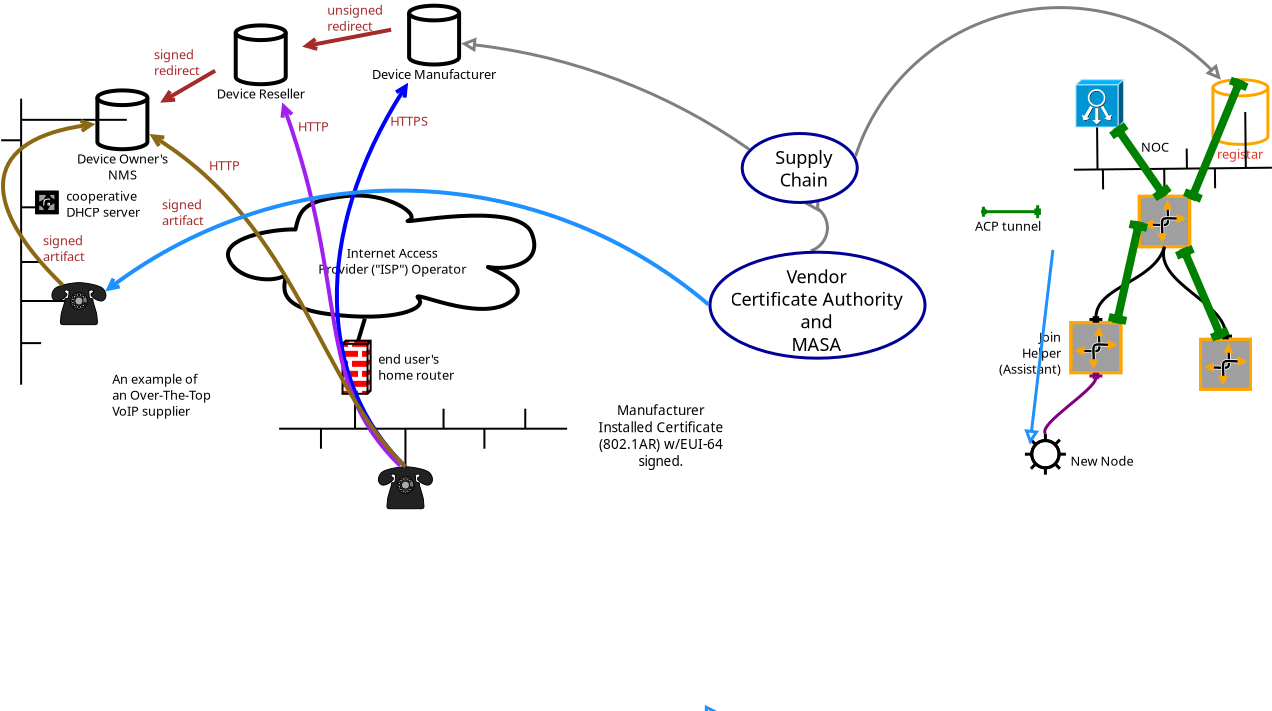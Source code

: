 <?xml version="1.0" encoding="UTF-8"?>
<dia:diagram xmlns:dia="http://www.lysator.liu.se/~alla/dia/">
  <dia:layer name="Background" visible="true" active="true">
    <dia:group>
      <dia:object type="Network - Router Symbol" version="1" id="O0">
        <dia:attribute name="obj_pos">
          <dia:point val="43.8,18.8"/>
        </dia:attribute>
        <dia:attribute name="obj_bb">
          <dia:rectangle val="43.725,18.725;46.375,21.375"/>
        </dia:attribute>
        <dia:attribute name="meta">
          <dia:composite type="dict"/>
        </dia:attribute>
        <dia:attribute name="elem_corner">
          <dia:point val="43.8,18.8"/>
        </dia:attribute>
        <dia:attribute name="elem_width">
          <dia:real val="2.5"/>
        </dia:attribute>
        <dia:attribute name="elem_height">
          <dia:real val="2.5"/>
        </dia:attribute>
        <dia:attribute name="line_width">
          <dia:real val="0.15"/>
        </dia:attribute>
        <dia:attribute name="line_colour">
          <dia:color val="#ffa500"/>
        </dia:attribute>
        <dia:attribute name="fill_colour">
          <dia:color val="#ffffff"/>
        </dia:attribute>
        <dia:attribute name="show_background">
          <dia:boolean val="true"/>
        </dia:attribute>
        <dia:attribute name="line_style">
          <dia:enum val="0"/>
          <dia:real val="1"/>
        </dia:attribute>
        <dia:attribute name="flip_horizontal">
          <dia:boolean val="false"/>
        </dia:attribute>
        <dia:attribute name="flip_vertical">
          <dia:boolean val="false"/>
        </dia:attribute>
        <dia:attribute name="subscale">
          <dia:real val="1"/>
        </dia:attribute>
      </dia:object>
      <dia:object type="Network - Router Symbol" version="1" id="O1">
        <dia:attribute name="obj_pos">
          <dia:point val="50.28,19.63"/>
        </dia:attribute>
        <dia:attribute name="obj_bb">
          <dia:rectangle val="50.205,19.555;52.855,22.205"/>
        </dia:attribute>
        <dia:attribute name="meta">
          <dia:composite type="dict"/>
        </dia:attribute>
        <dia:attribute name="elem_corner">
          <dia:point val="50.28,19.63"/>
        </dia:attribute>
        <dia:attribute name="elem_width">
          <dia:real val="2.5"/>
        </dia:attribute>
        <dia:attribute name="elem_height">
          <dia:real val="2.5"/>
        </dia:attribute>
        <dia:attribute name="line_width">
          <dia:real val="0.15"/>
        </dia:attribute>
        <dia:attribute name="line_colour">
          <dia:color val="#ffa500"/>
        </dia:attribute>
        <dia:attribute name="fill_colour">
          <dia:color val="#ffffff"/>
        </dia:attribute>
        <dia:attribute name="show_background">
          <dia:boolean val="true"/>
        </dia:attribute>
        <dia:attribute name="line_style">
          <dia:enum val="0"/>
          <dia:real val="1"/>
        </dia:attribute>
        <dia:attribute name="flip_horizontal">
          <dia:boolean val="false"/>
        </dia:attribute>
        <dia:attribute name="flip_vertical">
          <dia:boolean val="false"/>
        </dia:attribute>
        <dia:attribute name="subscale">
          <dia:real val="1"/>
        </dia:attribute>
      </dia:object>
      <dia:object type="Network - Router Symbol" version="1" id="O2">
        <dia:attribute name="obj_pos">
          <dia:point val="47.22,12.48"/>
        </dia:attribute>
        <dia:attribute name="obj_bb">
          <dia:rectangle val="47.145,12.405;49.815,15.075"/>
        </dia:attribute>
        <dia:attribute name="meta">
          <dia:composite type="dict"/>
        </dia:attribute>
        <dia:attribute name="elem_corner">
          <dia:point val="47.22,12.48"/>
        </dia:attribute>
        <dia:attribute name="elem_width">
          <dia:real val="2.52"/>
        </dia:attribute>
        <dia:attribute name="elem_height">
          <dia:real val="2.52"/>
        </dia:attribute>
        <dia:attribute name="line_width">
          <dia:real val="0.15"/>
        </dia:attribute>
        <dia:attribute name="line_colour">
          <dia:color val="#ffa500"/>
        </dia:attribute>
        <dia:attribute name="fill_colour">
          <dia:color val="#ffffff"/>
        </dia:attribute>
        <dia:attribute name="show_background">
          <dia:boolean val="true"/>
        </dia:attribute>
        <dia:attribute name="line_style">
          <dia:enum val="0"/>
          <dia:real val="1"/>
        </dia:attribute>
        <dia:attribute name="flip_horizontal">
          <dia:boolean val="false"/>
        </dia:attribute>
        <dia:attribute name="flip_vertical">
          <dia:boolean val="false"/>
        </dia:attribute>
        <dia:attribute name="subscale">
          <dia:real val="1"/>
        </dia:attribute>
      </dia:object>
      <dia:object type="Network - Storage" version="1" id="O3">
        <dia:attribute name="obj_pos">
          <dia:point val="50.9,6.65"/>
        </dia:attribute>
        <dia:attribute name="obj_bb">
          <dia:rectangle val="50.688,6.575;53.86,10.987"/>
        </dia:attribute>
        <dia:attribute name="meta">
          <dia:composite type="dict"/>
        </dia:attribute>
        <dia:attribute name="elem_corner">
          <dia:point val="50.9,6.65"/>
        </dia:attribute>
        <dia:attribute name="elem_width">
          <dia:real val="2.749"/>
        </dia:attribute>
        <dia:attribute name="elem_height">
          <dia:real val="3.234"/>
        </dia:attribute>
        <dia:attribute name="line_width">
          <dia:real val="0.15"/>
        </dia:attribute>
        <dia:attribute name="line_colour">
          <dia:color val="#ffa500"/>
        </dia:attribute>
        <dia:attribute name="fill_colour">
          <dia:color val="#ffffff"/>
        </dia:attribute>
        <dia:attribute name="show_background">
          <dia:boolean val="true"/>
        </dia:attribute>
        <dia:attribute name="line_style">
          <dia:enum val="0"/>
          <dia:real val="1"/>
        </dia:attribute>
        <dia:attribute name="padding">
          <dia:real val="0.354"/>
        </dia:attribute>
        <dia:attribute name="text">
          <dia:composite type="text">
            <dia:attribute name="string">
              <dia:string>#registar#</dia:string>
            </dia:attribute>
            <dia:attribute name="font">
              <dia:font family="sans" style="0" name="Helvetica"/>
            </dia:attribute>
            <dia:attribute name="height">
              <dia:real val="0.8"/>
            </dia:attribute>
            <dia:attribute name="pos">
              <dia:point val="52.274,10.484"/>
            </dia:attribute>
            <dia:attribute name="color">
              <dia:color val="#e12f21"/>
            </dia:attribute>
            <dia:attribute name="alignment">
              <dia:enum val="1"/>
            </dia:attribute>
          </dia:composite>
        </dia:attribute>
        <dia:attribute name="flip_horizontal">
          <dia:boolean val="false"/>
        </dia:attribute>
        <dia:attribute name="flip_vertical">
          <dia:boolean val="false"/>
        </dia:attribute>
        <dia:attribute name="subscale">
          <dia:real val="1"/>
        </dia:attribute>
      </dia:object>
      <dia:object type="Standard - Text" version="1" id="O4">
        <dia:attribute name="obj_pos">
          <dia:point val="52.65,10.7"/>
        </dia:attribute>
        <dia:attribute name="obj_bb">
          <dia:rectangle val="52.65,10.105;52.65,10.85"/>
        </dia:attribute>
        <dia:attribute name="text">
          <dia:composite type="text">
            <dia:attribute name="string">
              <dia:string>##</dia:string>
            </dia:attribute>
            <dia:attribute name="font">
              <dia:font family="sans" style="0" name="Helvetica"/>
            </dia:attribute>
            <dia:attribute name="height">
              <dia:real val="0.8"/>
            </dia:attribute>
            <dia:attribute name="pos">
              <dia:point val="52.65,10.7"/>
            </dia:attribute>
            <dia:attribute name="color">
              <dia:color val="#000000"/>
            </dia:attribute>
            <dia:attribute name="alignment">
              <dia:enum val="1"/>
            </dia:attribute>
          </dia:composite>
        </dia:attribute>
        <dia:attribute name="valign">
          <dia:enum val="3"/>
        </dia:attribute>
      </dia:object>
      <dia:object type="Standard - BezierLine" version="0" id="O5">
        <dia:attribute name="obj_pos">
          <dia:point val="48.48,15"/>
        </dia:attribute>
        <dia:attribute name="obj_bb">
          <dia:rectangle val="44.338,14.907;48.573,18.895"/>
        </dia:attribute>
        <dia:attribute name="bez_points">
          <dia:point val="48.48,15"/>
          <dia:point val="47.95,16.8"/>
          <dia:point val="45.05,16.95"/>
          <dia:point val="45.05,18.8"/>
        </dia:attribute>
        <dia:attribute name="corner_types">
          <dia:enum val="0"/>
          <dia:enum val="0"/>
        </dia:attribute>
        <dia:attribute name="line_width">
          <dia:real val="0.15"/>
        </dia:attribute>
        <dia:attribute name="end_arrow">
          <dia:enum val="16"/>
        </dia:attribute>
        <dia:attribute name="end_arrow_length">
          <dia:real val="0.5"/>
        </dia:attribute>
        <dia:attribute name="end_arrow_width">
          <dia:real val="0.5"/>
        </dia:attribute>
        <dia:connections>
          <dia:connection handle="0" to="O2" connection="2"/>
          <dia:connection handle="3" to="O0" connection="1"/>
        </dia:connections>
      </dia:object>
      <dia:object type="Standard - BezierLine" version="0" id="O6">
        <dia:attribute name="obj_pos">
          <dia:point val="48.48,15"/>
        </dia:attribute>
        <dia:attribute name="obj_bb">
          <dia:rectangle val="48.352,14.907;52.117,19.725"/>
        </dia:attribute>
        <dia:attribute name="bez_points">
          <dia:point val="48.48,15"/>
          <dia:point val="47.95,16.8"/>
          <dia:point val="51.53,17.78"/>
          <dia:point val="51.53,19.63"/>
        </dia:attribute>
        <dia:attribute name="corner_types">
          <dia:enum val="0"/>
          <dia:enum val="0"/>
        </dia:attribute>
        <dia:attribute name="line_width">
          <dia:real val="0.15"/>
        </dia:attribute>
        <dia:attribute name="end_arrow">
          <dia:enum val="16"/>
        </dia:attribute>
        <dia:attribute name="end_arrow_length">
          <dia:real val="0.5"/>
        </dia:attribute>
        <dia:attribute name="end_arrow_width">
          <dia:real val="0.5"/>
        </dia:attribute>
        <dia:connections>
          <dia:connection handle="0" to="O2" connection="2"/>
          <dia:connection handle="3" to="O1" connection="1"/>
        </dia:connections>
      </dia:object>
      <dia:object type="Network - Bus" version="0" id="O7">
        <dia:attribute name="obj_pos">
          <dia:point val="44,11.15"/>
        </dia:attribute>
        <dia:attribute name="obj_bb">
          <dia:rectangle val="43.95,8.267;53.85,12.48"/>
        </dia:attribute>
        <dia:attribute name="conn_endpoints">
          <dia:point val="44,11.15"/>
          <dia:point val="53.8,11.05"/>
        </dia:attribute>
        <dia:attribute name="line_color">
          <dia:color val="#000000"/>
        </dia:attribute>
        <dia:attribute name="bus_handles">
          <dia:point val="45.41,12.136"/>
          <dia:point val="45.108,9.015"/>
          <dia:point val="48.48,12.48"/>
          <dia:point val="49.59,10.093"/>
          <dia:point val="51.01,12.079"/>
          <dia:point val="52.517,8.267"/>
        </dia:attribute>
        <dia:connections>
          <dia:connection handle="3" to="O10" connection="5"/>
          <dia:connection handle="4" to="O2" connection="1"/>
          <dia:connection handle="7" to="O3" connection="2"/>
        </dia:connections>
      </dia:object>
      <dia:object type="Civil - Rotor" version="1" id="O8">
        <dia:attribute name="obj_pos">
          <dia:point val="41.5,24.35"/>
        </dia:attribute>
        <dia:attribute name="obj_bb">
          <dia:rectangle val="41.5,24.35;43.55,26.4"/>
        </dia:attribute>
        <dia:attribute name="meta">
          <dia:composite type="dict"/>
        </dia:attribute>
        <dia:attribute name="elem_corner">
          <dia:point val="41.5,24.35"/>
        </dia:attribute>
        <dia:attribute name="elem_width">
          <dia:real val="2.05"/>
        </dia:attribute>
        <dia:attribute name="elem_height">
          <dia:real val="2.05"/>
        </dia:attribute>
        <dia:attribute name="line_width">
          <dia:real val="0.15"/>
        </dia:attribute>
        <dia:attribute name="line_colour">
          <dia:color val="#000000"/>
        </dia:attribute>
        <dia:attribute name="fill_colour">
          <dia:color val="#ffffff"/>
        </dia:attribute>
        <dia:attribute name="show_background">
          <dia:boolean val="true"/>
        </dia:attribute>
        <dia:attribute name="line_style">
          <dia:enum val="0"/>
          <dia:real val="1"/>
        </dia:attribute>
        <dia:attribute name="flip_horizontal">
          <dia:boolean val="false"/>
        </dia:attribute>
        <dia:attribute name="flip_vertical">
          <dia:boolean val="false"/>
        </dia:attribute>
        <dia:attribute name="subscale">
          <dia:real val="1"/>
        </dia:attribute>
      </dia:object>
      <dia:object type="Standard - BezierLine" version="0" id="O9">
        <dia:attribute name="obj_pos">
          <dia:point val="42.525,24.35"/>
        </dia:attribute>
        <dia:attribute name="obj_bb">
          <dia:rectangle val="42.416,21.205;45.762,24.455"/>
        </dia:attribute>
        <dia:attribute name="bez_points">
          <dia:point val="42.525,24.35"/>
          <dia:point val="42.15,23.85"/>
          <dia:point val="45.05,22.15"/>
          <dia:point val="45.05,21.3"/>
        </dia:attribute>
        <dia:attribute name="corner_types">
          <dia:enum val="0"/>
          <dia:enum val="0"/>
        </dia:attribute>
        <dia:attribute name="line_color">
          <dia:color val="#800080"/>
        </dia:attribute>
        <dia:attribute name="line_width">
          <dia:real val="0.15"/>
        </dia:attribute>
        <dia:attribute name="end_arrow">
          <dia:enum val="16"/>
        </dia:attribute>
        <dia:attribute name="end_arrow_length">
          <dia:real val="0.5"/>
        </dia:attribute>
        <dia:attribute name="end_arrow_width">
          <dia:real val="0.5"/>
        </dia:attribute>
        <dia:connections>
          <dia:connection handle="0" to="O8" connection="9"/>
          <dia:connection handle="3" to="O0" connection="2"/>
        </dia:connections>
      </dia:object>
      <dia:object type="Cisco - System controller" version="1" id="O10">
        <dia:attribute name="obj_pos">
          <dia:point val="44.05,6.65"/>
        </dia:attribute>
        <dia:attribute name="obj_bb">
          <dia:rectangle val="43.958,6.648;46.437,9.244"/>
        </dia:attribute>
        <dia:attribute name="meta">
          <dia:composite type="dict"/>
        </dia:attribute>
        <dia:attribute name="elem_corner">
          <dia:point val="44.05,6.65"/>
        </dia:attribute>
        <dia:attribute name="elem_width">
          <dia:real val="2.385"/>
        </dia:attribute>
        <dia:attribute name="elem_height">
          <dia:real val="2.365"/>
        </dia:attribute>
        <dia:attribute name="line_width">
          <dia:real val="0.15"/>
        </dia:attribute>
        <dia:attribute name="line_colour">
          <dia:color val="#800080"/>
        </dia:attribute>
        <dia:attribute name="fill_colour">
          <dia:color val="#ffffff"/>
        </dia:attribute>
        <dia:attribute name="show_background">
          <dia:boolean val="true"/>
        </dia:attribute>
        <dia:attribute name="line_style">
          <dia:enum val="0"/>
          <dia:real val="1"/>
        </dia:attribute>
        <dia:attribute name="flip_horizontal">
          <dia:boolean val="false"/>
        </dia:attribute>
        <dia:attribute name="flip_vertical">
          <dia:boolean val="false"/>
        </dia:attribute>
        <dia:attribute name="subscale">
          <dia:real val="1"/>
        </dia:attribute>
      </dia:object>
      <dia:object type="Standard - Text" version="1" id="O11">
        <dia:attribute name="obj_pos">
          <dia:point val="48,10.25"/>
        </dia:attribute>
        <dia:attribute name="obj_bb">
          <dia:rectangle val="47.284,9.655;48.716,10.4"/>
        </dia:attribute>
        <dia:attribute name="text">
          <dia:composite type="text">
            <dia:attribute name="string">
              <dia:string>#NOC#</dia:string>
            </dia:attribute>
            <dia:attribute name="font">
              <dia:font family="sans" style="0" name="Helvetica"/>
            </dia:attribute>
            <dia:attribute name="height">
              <dia:real val="0.8"/>
            </dia:attribute>
            <dia:attribute name="pos">
              <dia:point val="48,10.25"/>
            </dia:attribute>
            <dia:attribute name="color">
              <dia:color val="#000000"/>
            </dia:attribute>
            <dia:attribute name="alignment">
              <dia:enum val="1"/>
            </dia:attribute>
          </dia:composite>
        </dia:attribute>
        <dia:attribute name="valign">
          <dia:enum val="3"/>
        </dia:attribute>
      </dia:object>
      <dia:object type="Standard - Line" version="0" id="O12">
        <dia:attribute name="obj_pos">
          <dia:point val="46.085,18.833"/>
        </dia:attribute>
        <dia:attribute name="obj_bb">
          <dia:rectangle val="44.709,13.25;48.596,19.323"/>
        </dia:attribute>
        <dia:attribute name="conn_endpoints">
          <dia:point val="46.085,18.833"/>
          <dia:point val="47.22,13.74"/>
        </dia:attribute>
        <dia:attribute name="numcp">
          <dia:int val="1"/>
        </dia:attribute>
        <dia:attribute name="line_color">
          <dia:color val="#008000"/>
        </dia:attribute>
        <dia:attribute name="line_width">
          <dia:real val="0.4"/>
        </dia:attribute>
        <dia:attribute name="start_arrow">
          <dia:enum val="16"/>
        </dia:attribute>
        <dia:attribute name="start_arrow_length">
          <dia:real val="0.5"/>
        </dia:attribute>
        <dia:attribute name="start_arrow_width">
          <dia:real val="0.5"/>
        </dia:attribute>
        <dia:attribute name="end_arrow">
          <dia:enum val="16"/>
        </dia:attribute>
        <dia:attribute name="end_arrow_length">
          <dia:real val="0.5"/>
        </dia:attribute>
        <dia:attribute name="end_arrow_width">
          <dia:real val="0.5"/>
        </dia:attribute>
        <dia:connections>
          <dia:connection handle="0" to="O0" connection="4"/>
          <dia:connection handle="1" to="O2" connection="0"/>
        </dia:connections>
      </dia:object>
      <dia:object type="Standard - Line" version="0" id="O13">
        <dia:attribute name="obj_pos">
          <dia:point val="51.334,19.582"/>
        </dia:attribute>
        <dia:attribute name="obj_bb">
          <dia:rectangle val="48.084,14.763;52.661,19.893"/>
        </dia:attribute>
        <dia:attribute name="conn_endpoints">
          <dia:point val="51.334,19.582"/>
          <dia:point val="49.411,15.075"/>
        </dia:attribute>
        <dia:attribute name="numcp">
          <dia:int val="1"/>
        </dia:attribute>
        <dia:attribute name="line_color">
          <dia:color val="#008000"/>
        </dia:attribute>
        <dia:attribute name="line_width">
          <dia:real val="0.4"/>
        </dia:attribute>
        <dia:attribute name="start_arrow">
          <dia:enum val="16"/>
        </dia:attribute>
        <dia:attribute name="start_arrow_length">
          <dia:real val="0.5"/>
        </dia:attribute>
        <dia:attribute name="start_arrow_width">
          <dia:real val="0.5"/>
        </dia:attribute>
        <dia:attribute name="end_arrow">
          <dia:enum val="16"/>
        </dia:attribute>
        <dia:attribute name="end_arrow_length">
          <dia:real val="0.5"/>
        </dia:attribute>
        <dia:attribute name="end_arrow_width">
          <dia:real val="0.5"/>
        </dia:attribute>
        <dia:connections>
          <dia:connection handle="0" to="O1" connection="4"/>
          <dia:connection handle="1" to="O2" connection="4"/>
        </dia:connections>
      </dia:object>
      <dia:object type="Standard - Line" version="0" id="O14">
        <dia:attribute name="obj_pos">
          <dia:point val="48.48,12.48"/>
        </dia:attribute>
        <dia:attribute name="obj_bb">
          <dia:rectangle val="44.84,8.435;49.708,13.06"/>
        </dia:attribute>
        <dia:attribute name="conn_endpoints">
          <dia:point val="48.48,12.48"/>
          <dia:point val="46.068,9.016"/>
        </dia:attribute>
        <dia:attribute name="numcp">
          <dia:int val="1"/>
        </dia:attribute>
        <dia:attribute name="line_color">
          <dia:color val="#008000"/>
        </dia:attribute>
        <dia:attribute name="line_width">
          <dia:real val="0.4"/>
        </dia:attribute>
        <dia:attribute name="start_arrow">
          <dia:enum val="16"/>
        </dia:attribute>
        <dia:attribute name="start_arrow_length">
          <dia:real val="0.5"/>
        </dia:attribute>
        <dia:attribute name="start_arrow_width">
          <dia:real val="0.5"/>
        </dia:attribute>
        <dia:attribute name="end_arrow">
          <dia:enum val="16"/>
        </dia:attribute>
        <dia:attribute name="end_arrow_length">
          <dia:real val="0.5"/>
        </dia:attribute>
        <dia:attribute name="end_arrow_width">
          <dia:real val="0.5"/>
        </dia:attribute>
        <dia:connections>
          <dia:connection handle="0" to="O2" connection="1"/>
          <dia:connection handle="1" to="O10" connection="10"/>
        </dia:connections>
      </dia:object>
      <dia:object type="Standard - Line" version="0" id="O15">
        <dia:attribute name="obj_pos">
          <dia:point val="49.815,12.65"/>
        </dia:attribute>
        <dia:attribute name="obj_bb">
          <dia:rectangle val="48.566,5.95;53.523,13.35"/>
        </dia:attribute>
        <dia:attribute name="conn_endpoints">
          <dia:point val="49.815,12.65"/>
          <dia:point val="52.274,6.65"/>
        </dia:attribute>
        <dia:attribute name="numcp">
          <dia:int val="1"/>
        </dia:attribute>
        <dia:attribute name="line_color">
          <dia:color val="#008000"/>
        </dia:attribute>
        <dia:attribute name="line_width">
          <dia:real val="0.4"/>
        </dia:attribute>
        <dia:attribute name="start_arrow">
          <dia:enum val="16"/>
        </dia:attribute>
        <dia:attribute name="start_arrow_length">
          <dia:real val="0.5"/>
        </dia:attribute>
        <dia:attribute name="start_arrow_width">
          <dia:real val="0.5"/>
        </dia:attribute>
        <dia:attribute name="end_arrow">
          <dia:enum val="16"/>
        </dia:attribute>
        <dia:attribute name="end_arrow_length">
          <dia:real val="0.5"/>
        </dia:attribute>
        <dia:attribute name="end_arrow_width">
          <dia:real val="0.5"/>
        </dia:attribute>
        <dia:connections>
          <dia:connection handle="0" to="O2" connection="4"/>
          <dia:connection handle="1" to="O3" connection="0"/>
        </dia:connections>
      </dia:object>
      <dia:object type="Standard - Line" version="0" id="O16">
        <dia:attribute name="obj_pos">
          <dia:point val="39.3,13.25"/>
        </dia:attribute>
        <dia:attribute name="obj_bb">
          <dia:rectangle val="39.194,12.663;42.395,13.962"/>
        </dia:attribute>
        <dia:attribute name="conn_endpoints">
          <dia:point val="39.3,13.25"/>
          <dia:point val="42.3,13.25"/>
        </dia:attribute>
        <dia:attribute name="numcp">
          <dia:int val="1"/>
        </dia:attribute>
        <dia:attribute name="line_color">
          <dia:color val="#008000"/>
        </dia:attribute>
        <dia:attribute name="line_width">
          <dia:real val="0.15"/>
        </dia:attribute>
        <dia:attribute name="start_arrow">
          <dia:enum val="13"/>
        </dia:attribute>
        <dia:attribute name="start_arrow_length">
          <dia:real val="0.5"/>
        </dia:attribute>
        <dia:attribute name="start_arrow_width">
          <dia:real val="0.5"/>
        </dia:attribute>
        <dia:attribute name="end_arrow">
          <dia:enum val="16"/>
        </dia:attribute>
        <dia:attribute name="end_arrow_length">
          <dia:real val="0.5"/>
        </dia:attribute>
        <dia:attribute name="end_arrow_width">
          <dia:real val="0.5"/>
        </dia:attribute>
      </dia:object>
      <dia:object type="Standard - Text" version="1" id="O17">
        <dia:attribute name="obj_pos">
          <dia:point val="40.65,14.2"/>
        </dia:attribute>
        <dia:attribute name="obj_bb">
          <dia:rectangle val="38.9,13.605;42.4,14.35"/>
        </dia:attribute>
        <dia:attribute name="text">
          <dia:composite type="text">
            <dia:attribute name="string">
              <dia:string>#ACP tunnel#</dia:string>
            </dia:attribute>
            <dia:attribute name="font">
              <dia:font family="sans" style="0" name="Helvetica"/>
            </dia:attribute>
            <dia:attribute name="height">
              <dia:real val="0.8"/>
            </dia:attribute>
            <dia:attribute name="pos">
              <dia:point val="40.65,14.2"/>
            </dia:attribute>
            <dia:attribute name="color">
              <dia:color val="#000000"/>
            </dia:attribute>
            <dia:attribute name="alignment">
              <dia:enum val="1"/>
            </dia:attribute>
          </dia:composite>
        </dia:attribute>
        <dia:attribute name="valign">
          <dia:enum val="3"/>
        </dia:attribute>
      </dia:object>
      <dia:object type="Standard - Text" version="1" id="O18">
        <dia:attribute name="obj_pos">
          <dia:point val="45.35,25.95"/>
        </dia:attribute>
        <dia:attribute name="obj_bb">
          <dia:rectangle val="43.712,25.355;46.987,26.1"/>
        </dia:attribute>
        <dia:attribute name="text">
          <dia:composite type="text">
            <dia:attribute name="string">
              <dia:string>#New Node#</dia:string>
            </dia:attribute>
            <dia:attribute name="font">
              <dia:font family="sans" style="0" name="Helvetica"/>
            </dia:attribute>
            <dia:attribute name="height">
              <dia:real val="0.8"/>
            </dia:attribute>
            <dia:attribute name="pos">
              <dia:point val="45.35,25.95"/>
            </dia:attribute>
            <dia:attribute name="color">
              <dia:color val="#000000"/>
            </dia:attribute>
            <dia:attribute name="alignment">
              <dia:enum val="1"/>
            </dia:attribute>
          </dia:composite>
        </dia:attribute>
        <dia:attribute name="valign">
          <dia:enum val="3"/>
        </dia:attribute>
      </dia:object>
      <dia:object type="Standard - Text" version="1" id="O19">
        <dia:attribute name="obj_pos">
          <dia:point val="43.3,19.75"/>
        </dia:attribute>
        <dia:attribute name="obj_bb">
          <dia:rectangle val="39.89,19.155;43.3,21.5"/>
        </dia:attribute>
        <dia:attribute name="text">
          <dia:composite type="text">
            <dia:attribute name="string">
              <dia:string>#Join
Helper
(Assistant)#</dia:string>
            </dia:attribute>
            <dia:attribute name="font">
              <dia:font family="sans" style="0" name="Helvetica"/>
            </dia:attribute>
            <dia:attribute name="height">
              <dia:real val="0.8"/>
            </dia:attribute>
            <dia:attribute name="pos">
              <dia:point val="43.3,19.75"/>
            </dia:attribute>
            <dia:attribute name="color">
              <dia:color val="#000000"/>
            </dia:attribute>
            <dia:attribute name="alignment">
              <dia:enum val="2"/>
            </dia:attribute>
          </dia:composite>
        </dia:attribute>
        <dia:attribute name="valign">
          <dia:enum val="3"/>
        </dia:attribute>
      </dia:object>
    </dia:group>
    <dia:object type="Standard - Arc" version="0" id="O20">
      <dia:attribute name="obj_pos">
        <dia:point val="31.13,17.925"/>
      </dia:attribute>
      <dia:attribute name="obj_bb">
        <dia:rectangle val="30.156,10.981;31.806,18.009"/>
      </dia:attribute>
      <dia:attribute name="conn_endpoints">
        <dia:point val="31.13,17.925"/>
        <dia:point val="30.24,11.065"/>
      </dia:attribute>
      <dia:attribute name="arc_color">
        <dia:color val="#7f7f7f"/>
      </dia:attribute>
      <dia:attribute name="curve_distance">
        <dia:real val="1"/>
      </dia:attribute>
      <dia:attribute name="line_width">
        <dia:real val="0.15"/>
      </dia:attribute>
      <dia:attribute name="end_arrow">
        <dia:enum val="12"/>
      </dia:attribute>
      <dia:attribute name="end_arrow_length">
        <dia:real val="0.5"/>
      </dia:attribute>
      <dia:attribute name="end_arrow_width">
        <dia:real val="0.5"/>
      </dia:attribute>
      <dia:connections>
        <dia:connection handle="0" to="O28" connection="8"/>
        <dia:connection handle="1" to="O23" connection="8"/>
      </dia:connections>
    </dia:object>
    <dia:object type="Standard - Arc" version="0" id="O21">
      <dia:attribute name="obj_pos">
        <dia:point val="31.13,17.925"/>
      </dia:attribute>
      <dia:attribute name="obj_bb">
        <dia:rectangle val="10.428,17.826;31.229,27.019"/>
      </dia:attribute>
      <dia:attribute name="conn_endpoints">
        <dia:point val="31.13,17.925"/>
        <dia:point val="10.527,26.92"/>
      </dia:attribute>
      <dia:attribute name="arc_color">
        <dia:color val="#1e90ff"/>
      </dia:attribute>
      <dia:attribute name="curve_distance">
        <dia:real val="0.01"/>
      </dia:attribute>
      <dia:attribute name="line_width">
        <dia:real val="0.15"/>
      </dia:attribute>
      <dia:attribute name="end_arrow">
        <dia:enum val="12"/>
      </dia:attribute>
      <dia:attribute name="end_arrow_length">
        <dia:real val="0.5"/>
      </dia:attribute>
      <dia:attribute name="end_arrow_width">
        <dia:real val="0.5"/>
      </dia:attribute>
      <dia:connections>
        <dia:connection handle="0" to="O28" connection="8"/>
        <dia:connection handle="1" to="O35" connection="4"/>
      </dia:connections>
    </dia:object>
    <dia:object type="Standard - Text" version="1" id="O22">
      <dia:attribute name="obj_pos">
        <dia:point val="23.305,23.425"/>
      </dia:attribute>
      <dia:attribute name="obj_bb">
        <dia:rectangle val="19.994,22.795;26.616,26.125"/>
      </dia:attribute>
      <dia:attribute name="text">
        <dia:composite type="text">
          <dia:attribute name="string">
            <dia:string>#Manufacturer
Installed Certificate
(802.1AR) w/EUI-64
signed.#</dia:string>
          </dia:attribute>
          <dia:attribute name="font">
            <dia:font family="sans" style="0" name="Helvetica"/>
          </dia:attribute>
          <dia:attribute name="height">
            <dia:real val="0.847"/>
          </dia:attribute>
          <dia:attribute name="pos">
            <dia:point val="23.305,23.425"/>
          </dia:attribute>
          <dia:attribute name="color">
            <dia:color val="#000000"/>
          </dia:attribute>
          <dia:attribute name="alignment">
            <dia:enum val="1"/>
          </dia:attribute>
        </dia:composite>
      </dia:attribute>
      <dia:attribute name="valign">
        <dia:enum val="3"/>
      </dia:attribute>
    </dia:object>
    <dia:object type="Standard - Ellipse" version="0" id="O23">
      <dia:attribute name="obj_pos">
        <dia:point val="27.365,9.34"/>
      </dia:attribute>
      <dia:attribute name="obj_bb">
        <dia:rectangle val="27.29,9.265;33.19,12.865"/>
      </dia:attribute>
      <dia:attribute name="elem_corner">
        <dia:point val="27.365,9.34"/>
      </dia:attribute>
      <dia:attribute name="elem_width">
        <dia:real val="5.75"/>
      </dia:attribute>
      <dia:attribute name="elem_height">
        <dia:real val="3.45"/>
      </dia:attribute>
      <dia:attribute name="border_width">
        <dia:real val="0.15"/>
      </dia:attribute>
      <dia:attribute name="border_color">
        <dia:color val="#000099"/>
      </dia:attribute>
    </dia:object>
    <dia:object type="Standard - Text" version="1" id="O24">
      <dia:attribute name="obj_pos">
        <dia:point val="30.44,10.865"/>
      </dia:attribute>
      <dia:attribute name="obj_bb">
        <dia:rectangle val="28.902,10.027;31.977,12.206"/>
      </dia:attribute>
      <dia:attribute name="text">
        <dia:composite type="text">
          <dia:attribute name="string">
            <dia:string>#Supply
Chain#</dia:string>
          </dia:attribute>
          <dia:attribute name="font">
            <dia:font family="sans" style="0" name="Helvetica"/>
          </dia:attribute>
          <dia:attribute name="height">
            <dia:real val="1.129"/>
          </dia:attribute>
          <dia:attribute name="pos">
            <dia:point val="30.44,10.865"/>
          </dia:attribute>
          <dia:attribute name="color">
            <dia:color val="#000000"/>
          </dia:attribute>
          <dia:attribute name="alignment">
            <dia:enum val="1"/>
          </dia:attribute>
        </dia:composite>
      </dia:attribute>
      <dia:attribute name="valign">
        <dia:enum val="3"/>
      </dia:attribute>
    </dia:object>
    <dia:object type="Standard - Arc" version="0" id="O25">
      <dia:attribute name="obj_pos">
        <dia:point val="30.24,11.065"/>
      </dia:attribute>
      <dia:attribute name="obj_bb">
        <dia:rectangle val="12.085,4.161;30.336,11.161"/>
      </dia:attribute>
      <dia:attribute name="conn_endpoints">
        <dia:point val="30.24,11.065"/>
        <dia:point val="12.181,4.421"/>
      </dia:attribute>
      <dia:attribute name="arc_color">
        <dia:color val="#7f7f7f"/>
      </dia:attribute>
      <dia:attribute name="curve_distance">
        <dia:real val="1"/>
      </dia:attribute>
      <dia:attribute name="line_width">
        <dia:real val="0.15"/>
      </dia:attribute>
      <dia:attribute name="end_arrow">
        <dia:enum val="12"/>
      </dia:attribute>
      <dia:attribute name="end_arrow_length">
        <dia:real val="0.5"/>
      </dia:attribute>
      <dia:attribute name="end_arrow_width">
        <dia:real val="0.5"/>
      </dia:attribute>
      <dia:connections>
        <dia:connection handle="0" to="O23" connection="8"/>
        <dia:connection handle="1" to="O31" connection="2"/>
      </dia:connections>
    </dia:object>
    <dia:object type="Standard - Arc" version="0" id="O26">
      <dia:attribute name="obj_pos">
        <dia:point val="31.13,17.925"/>
      </dia:attribute>
      <dia:attribute name="obj_bb">
        <dia:rectangle val="31.026,17.821;41.854,25.004"/>
      </dia:attribute>
      <dia:attribute name="conn_endpoints">
        <dia:point val="31.13,17.925"/>
        <dia:point val="41.75,24.9"/>
      </dia:attribute>
      <dia:attribute name="arc_color">
        <dia:color val="#1e90ff"/>
      </dia:attribute>
      <dia:attribute name="curve_distance">
        <dia:real val="0.01"/>
      </dia:attribute>
      <dia:attribute name="line_width">
        <dia:real val="0.15"/>
      </dia:attribute>
      <dia:attribute name="end_arrow">
        <dia:enum val="12"/>
      </dia:attribute>
      <dia:attribute name="end_arrow_length">
        <dia:real val="0.5"/>
      </dia:attribute>
      <dia:attribute name="end_arrow_width">
        <dia:real val="0.5"/>
      </dia:attribute>
      <dia:connections>
        <dia:connection handle="0" to="O28" connection="8"/>
      </dia:connections>
    </dia:object>
    <dia:object type="Standard - Arc" version="0" id="O27">
      <dia:attribute name="obj_pos">
        <dia:point val="30.24,11.065"/>
      </dia:attribute>
      <dia:attribute name="obj_bb">
        <dia:rectangle val="30.151,3.205;51.389,11.154"/>
      </dia:attribute>
      <dia:attribute name="conn_endpoints">
        <dia:point val="30.24,11.065"/>
        <dia:point val="51.3,6.65"/>
      </dia:attribute>
      <dia:attribute name="arc_color">
        <dia:color val="#7f7f7f"/>
      </dia:attribute>
      <dia:attribute name="curve_distance">
        <dia:real val="-5.407"/>
      </dia:attribute>
      <dia:attribute name="line_width">
        <dia:real val="0.15"/>
      </dia:attribute>
      <dia:attribute name="end_arrow">
        <dia:enum val="12"/>
      </dia:attribute>
      <dia:attribute name="end_arrow_length">
        <dia:real val="0.5"/>
      </dia:attribute>
      <dia:attribute name="end_arrow_width">
        <dia:real val="0.5"/>
      </dia:attribute>
      <dia:connections>
        <dia:connection handle="0" to="O23" connection="8"/>
      </dia:connections>
    </dia:object>
    <dia:group>
      <dia:object type="Standard - Ellipse" version="0" id="O28">
        <dia:attribute name="obj_pos">
          <dia:point val="25.755,15.275"/>
        </dia:attribute>
        <dia:attribute name="obj_bb">
          <dia:rectangle val="25.68,15.2;36.58,20.65"/>
        </dia:attribute>
        <dia:attribute name="elem_corner">
          <dia:point val="25.755,15.275"/>
        </dia:attribute>
        <dia:attribute name="elem_width">
          <dia:real val="10.75"/>
        </dia:attribute>
        <dia:attribute name="elem_height">
          <dia:real val="5.3"/>
        </dia:attribute>
        <dia:attribute name="border_width">
          <dia:real val="0.15"/>
        </dia:attribute>
        <dia:attribute name="border_color">
          <dia:color val="#000099"/>
        </dia:attribute>
      </dia:object>
      <dia:object type="Standard - Text" version="1" id="O29">
        <dia:attribute name="obj_pos">
          <dia:point val="31.08,16.825"/>
        </dia:attribute>
        <dia:attribute name="obj_bb">
          <dia:rectangle val="26.503,15.988;35.657,20.424"/>
        </dia:attribute>
        <dia:attribute name="text">
          <dia:composite type="text">
            <dia:attribute name="string">
              <dia:string>#Vendor
Certificate Authority
and
MASA#</dia:string>
            </dia:attribute>
            <dia:attribute name="font">
              <dia:font family="sans" style="0" name="Helvetica"/>
            </dia:attribute>
            <dia:attribute name="height">
              <dia:real val="1.129"/>
            </dia:attribute>
            <dia:attribute name="pos">
              <dia:point val="31.08,16.825"/>
            </dia:attribute>
            <dia:attribute name="color">
              <dia:color val="#000000"/>
            </dia:attribute>
            <dia:attribute name="alignment">
              <dia:enum val="1"/>
            </dia:attribute>
          </dia:composite>
        </dia:attribute>
        <dia:attribute name="valign">
          <dia:enum val="3"/>
        </dia:attribute>
      </dia:object>
    </dia:group>
    <dia:object type="Network - Cloud" version="1" id="O30">
      <dia:attribute name="obj_pos">
        <dia:point val="1.651,12.438"/>
      </dia:attribute>
      <dia:attribute name="obj_bb">
        <dia:rectangle val="1.651,12.438;16.97,18.5"/>
      </dia:attribute>
      <dia:attribute name="meta">
        <dia:composite type="dict"/>
      </dia:attribute>
      <dia:attribute name="elem_corner">
        <dia:point val="1.651,12.438"/>
      </dia:attribute>
      <dia:attribute name="elem_width">
        <dia:real val="15.319"/>
      </dia:attribute>
      <dia:attribute name="elem_height">
        <dia:real val="6.061"/>
      </dia:attribute>
      <dia:attribute name="line_width">
        <dia:real val="0.2"/>
      </dia:attribute>
      <dia:attribute name="line_colour">
        <dia:color val="#000000"/>
      </dia:attribute>
      <dia:attribute name="fill_colour">
        <dia:color val="#ffffff"/>
      </dia:attribute>
      <dia:attribute name="show_background">
        <dia:boolean val="true"/>
      </dia:attribute>
      <dia:attribute name="line_style">
        <dia:enum val="0"/>
        <dia:real val="1"/>
      </dia:attribute>
      <dia:attribute name="padding">
        <dia:real val="0.1"/>
      </dia:attribute>
      <dia:attribute name="text">
        <dia:composite type="text">
          <dia:attribute name="string">
            <dia:string>#Internet Access
Provider ("ISP") Operator#</dia:string>
          </dia:attribute>
          <dia:attribute name="font">
            <dia:font family="sans" style="0" name="Helvetica"/>
          </dia:attribute>
          <dia:attribute name="height">
            <dia:real val="0.8"/>
          </dia:attribute>
          <dia:attribute name="pos">
            <dia:point val="9.721,15.376"/>
          </dia:attribute>
          <dia:attribute name="color">
            <dia:color val="#000000"/>
          </dia:attribute>
          <dia:attribute name="alignment">
            <dia:enum val="1"/>
          </dia:attribute>
        </dia:composite>
      </dia:attribute>
      <dia:attribute name="flip_horizontal">
        <dia:boolean val="false"/>
      </dia:attribute>
      <dia:attribute name="flip_vertical">
        <dia:boolean val="false"/>
      </dia:attribute>
      <dia:attribute name="subscale">
        <dia:real val="1"/>
      </dia:attribute>
    </dia:object>
    <dia:object type="Network - Storage" version="1" id="O31">
      <dia:attribute name="obj_pos">
        <dia:point val="10.71,2.95"/>
      </dia:attribute>
      <dia:attribute name="obj_bb">
        <dia:rectangle val="8.521,2.85;15.419,6.778"/>
      </dia:attribute>
      <dia:attribute name="meta">
        <dia:composite type="dict"/>
      </dia:attribute>
      <dia:attribute name="elem_corner">
        <dia:point val="10.71,2.95"/>
      </dia:attribute>
      <dia:attribute name="elem_width">
        <dia:real val="2.5"/>
      </dia:attribute>
      <dia:attribute name="elem_height">
        <dia:real val="2.941"/>
      </dia:attribute>
      <dia:attribute name="line_width">
        <dia:real val="0.2"/>
      </dia:attribute>
      <dia:attribute name="line_colour">
        <dia:color val="#000000"/>
      </dia:attribute>
      <dia:attribute name="fill_colour">
        <dia:color val="#ffffff"/>
      </dia:attribute>
      <dia:attribute name="show_background">
        <dia:boolean val="true"/>
      </dia:attribute>
      <dia:attribute name="line_style">
        <dia:enum val="0"/>
        <dia:real val="1"/>
      </dia:attribute>
      <dia:attribute name="padding">
        <dia:real val="0.1"/>
      </dia:attribute>
      <dia:attribute name="text">
        <dia:composite type="text">
          <dia:attribute name="string">
            <dia:string>#Device Manufacturer#</dia:string>
          </dia:attribute>
          <dia:attribute name="font">
            <dia:font family="sans" style="0" name="Helvetica"/>
          </dia:attribute>
          <dia:attribute name="height">
            <dia:real val="0.8"/>
          </dia:attribute>
          <dia:attribute name="pos">
            <dia:point val="11.96,6.491"/>
          </dia:attribute>
          <dia:attribute name="color">
            <dia:color val="#000000"/>
          </dia:attribute>
          <dia:attribute name="alignment">
            <dia:enum val="1"/>
          </dia:attribute>
        </dia:composite>
      </dia:attribute>
      <dia:attribute name="flip_horizontal">
        <dia:boolean val="false"/>
      </dia:attribute>
      <dia:attribute name="flip_vertical">
        <dia:boolean val="false"/>
      </dia:attribute>
      <dia:attribute name="subscale">
        <dia:real val="1"/>
      </dia:attribute>
    </dia:object>
    <dia:object type="Standard - Text" version="1" id="O32">
      <dia:attribute name="obj_pos">
        <dia:point val="12.181,4.421"/>
      </dia:attribute>
      <dia:attribute name="obj_bb">
        <dia:rectangle val="12.181,3.826;12.181,4.571"/>
      </dia:attribute>
      <dia:attribute name="text">
        <dia:composite type="text">
          <dia:attribute name="string">
            <dia:string>##</dia:string>
          </dia:attribute>
          <dia:attribute name="font">
            <dia:font family="sans" style="0" name="Helvetica"/>
          </dia:attribute>
          <dia:attribute name="height">
            <dia:real val="0.8"/>
          </dia:attribute>
          <dia:attribute name="pos">
            <dia:point val="12.181,4.421"/>
          </dia:attribute>
          <dia:attribute name="color">
            <dia:color val="#000000"/>
          </dia:attribute>
          <dia:attribute name="alignment">
            <dia:enum val="0"/>
          </dia:attribute>
        </dia:composite>
      </dia:attribute>
      <dia:attribute name="valign">
        <dia:enum val="3"/>
      </dia:attribute>
      <dia:connections>
        <dia:connection handle="0" to="O31" connection="2"/>
      </dia:connections>
    </dia:object>
    <dia:object type="Network - Storage" version="1" id="O33">
      <dia:attribute name="obj_pos">
        <dia:point val="2.041,3.935"/>
      </dia:attribute>
      <dia:attribute name="obj_bb">
        <dia:rectangle val="0.717,3.835;5.883,7.763"/>
      </dia:attribute>
      <dia:attribute name="meta">
        <dia:composite type="dict"/>
      </dia:attribute>
      <dia:attribute name="elem_corner">
        <dia:point val="2.041,3.935"/>
      </dia:attribute>
      <dia:attribute name="elem_width">
        <dia:real val="2.5"/>
      </dia:attribute>
      <dia:attribute name="elem_height">
        <dia:real val="2.941"/>
      </dia:attribute>
      <dia:attribute name="line_width">
        <dia:real val="0.2"/>
      </dia:attribute>
      <dia:attribute name="line_colour">
        <dia:color val="#000000"/>
      </dia:attribute>
      <dia:attribute name="fill_colour">
        <dia:color val="#ffffff"/>
      </dia:attribute>
      <dia:attribute name="show_background">
        <dia:boolean val="true"/>
      </dia:attribute>
      <dia:attribute name="line_style">
        <dia:enum val="0"/>
        <dia:real val="1"/>
      </dia:attribute>
      <dia:attribute name="padding">
        <dia:real val="0.1"/>
      </dia:attribute>
      <dia:attribute name="text">
        <dia:composite type="text">
          <dia:attribute name="string">
            <dia:string>#Device Reseller#</dia:string>
          </dia:attribute>
          <dia:attribute name="font">
            <dia:font family="sans" style="0" name="Helvetica"/>
          </dia:attribute>
          <dia:attribute name="height">
            <dia:real val="0.8"/>
          </dia:attribute>
          <dia:attribute name="pos">
            <dia:point val="3.291,7.476"/>
          </dia:attribute>
          <dia:attribute name="color">
            <dia:color val="#000000"/>
          </dia:attribute>
          <dia:attribute name="alignment">
            <dia:enum val="1"/>
          </dia:attribute>
        </dia:composite>
      </dia:attribute>
      <dia:attribute name="flip_horizontal">
        <dia:boolean val="false"/>
      </dia:attribute>
      <dia:attribute name="flip_vertical">
        <dia:boolean val="false"/>
      </dia:attribute>
      <dia:attribute name="subscale">
        <dia:real val="1"/>
      </dia:attribute>
    </dia:object>
    <dia:object type="Network - Storage" version="1" id="O34">
      <dia:attribute name="obj_pos">
        <dia:point val="-4.876,7.185"/>
      </dia:attribute>
      <dia:attribute name="obj_bb">
        <dia:rectangle val="-6.222,7.085;-1.011,11.813"/>
      </dia:attribute>
      <dia:attribute name="meta">
        <dia:composite type="dict"/>
      </dia:attribute>
      <dia:attribute name="elem_corner">
        <dia:point val="-4.876,7.185"/>
      </dia:attribute>
      <dia:attribute name="elem_width">
        <dia:real val="2.5"/>
      </dia:attribute>
      <dia:attribute name="elem_height">
        <dia:real val="2.941"/>
      </dia:attribute>
      <dia:attribute name="line_width">
        <dia:real val="0.2"/>
      </dia:attribute>
      <dia:attribute name="line_colour">
        <dia:color val="#000000"/>
      </dia:attribute>
      <dia:attribute name="fill_colour">
        <dia:color val="#ffffff"/>
      </dia:attribute>
      <dia:attribute name="show_background">
        <dia:boolean val="true"/>
      </dia:attribute>
      <dia:attribute name="line_style">
        <dia:enum val="0"/>
        <dia:real val="1"/>
      </dia:attribute>
      <dia:attribute name="padding">
        <dia:real val="0.1"/>
      </dia:attribute>
      <dia:attribute name="text">
        <dia:composite type="text">
          <dia:attribute name="string">
            <dia:string>#Device Owner's
NMS#</dia:string>
          </dia:attribute>
          <dia:attribute name="font">
            <dia:font family="sans" style="0" name="Helvetica"/>
          </dia:attribute>
          <dia:attribute name="height">
            <dia:real val="0.8"/>
          </dia:attribute>
          <dia:attribute name="pos">
            <dia:point val="-3.626,10.726"/>
          </dia:attribute>
          <dia:attribute name="color">
            <dia:color val="#000000"/>
          </dia:attribute>
          <dia:attribute name="alignment">
            <dia:enum val="1"/>
          </dia:attribute>
        </dia:composite>
      </dia:attribute>
      <dia:attribute name="flip_horizontal">
        <dia:boolean val="false"/>
      </dia:attribute>
      <dia:attribute name="flip_vertical">
        <dia:boolean val="false"/>
      </dia:attribute>
      <dia:attribute name="subscale">
        <dia:real val="1"/>
      </dia:attribute>
    </dia:object>
    <dia:object type="Network - A Telephone" version="1" id="O35">
      <dia:attribute name="obj_pos">
        <dia:point val="9.127,26"/>
      </dia:attribute>
      <dia:attribute name="obj_bb">
        <dia:rectangle val="9.127,25.99;11.927,28.11"/>
      </dia:attribute>
      <dia:attribute name="meta">
        <dia:composite type="dict"/>
      </dia:attribute>
      <dia:attribute name="elem_corner">
        <dia:point val="9.127,26"/>
      </dia:attribute>
      <dia:attribute name="elem_width">
        <dia:real val="2.8"/>
      </dia:attribute>
      <dia:attribute name="elem_height">
        <dia:real val="2.1"/>
      </dia:attribute>
      <dia:attribute name="line_width">
        <dia:real val="0.2"/>
      </dia:attribute>
      <dia:attribute name="line_colour">
        <dia:color val="#000000"/>
      </dia:attribute>
      <dia:attribute name="fill_colour">
        <dia:color val="#ffffff"/>
      </dia:attribute>
      <dia:attribute name="show_background">
        <dia:boolean val="true"/>
      </dia:attribute>
      <dia:attribute name="line_style">
        <dia:enum val="0"/>
        <dia:real val="1"/>
      </dia:attribute>
      <dia:attribute name="flip_horizontal">
        <dia:boolean val="false"/>
      </dia:attribute>
      <dia:attribute name="flip_vertical">
        <dia:boolean val="false"/>
      </dia:attribute>
      <dia:attribute name="subscale">
        <dia:real val="1"/>
      </dia:attribute>
    </dia:object>
    <dia:object type="Network - Firewall" version="1" id="O36">
      <dia:attribute name="obj_pos">
        <dia:point val="7.381,19.7"/>
      </dia:attribute>
      <dia:attribute name="obj_bb">
        <dia:rectangle val="7.14,19.459;9.028,23.331"/>
      </dia:attribute>
      <dia:attribute name="meta">
        <dia:composite type="dict"/>
      </dia:attribute>
      <dia:attribute name="elem_corner">
        <dia:point val="7.381,19.7"/>
      </dia:attribute>
      <dia:attribute name="elem_width">
        <dia:real val="1.406"/>
      </dia:attribute>
      <dia:attribute name="elem_height">
        <dia:real val="2.656"/>
      </dia:attribute>
      <dia:attribute name="line_width">
        <dia:real val="0.2"/>
      </dia:attribute>
      <dia:attribute name="line_colour">
        <dia:color val="#000000"/>
      </dia:attribute>
      <dia:attribute name="fill_colour">
        <dia:color val="#ffffff"/>
      </dia:attribute>
      <dia:attribute name="show_background">
        <dia:boolean val="true"/>
      </dia:attribute>
      <dia:attribute name="line_style">
        <dia:enum val="0"/>
        <dia:real val="1"/>
      </dia:attribute>
      <dia:attribute name="padding">
        <dia:real val="0.1"/>
      </dia:attribute>
      <dia:attribute name="text">
        <dia:composite type="text">
          <dia:attribute name="string">
            <dia:string>##</dia:string>
          </dia:attribute>
          <dia:attribute name="font">
            <dia:font family="sans" style="0" name="Helvetica"/>
          </dia:attribute>
          <dia:attribute name="height">
            <dia:real val="0.8"/>
          </dia:attribute>
          <dia:attribute name="pos">
            <dia:point val="8.006,23.081"/>
          </dia:attribute>
          <dia:attribute name="color">
            <dia:color val="#000000"/>
          </dia:attribute>
          <dia:attribute name="alignment">
            <dia:enum val="1"/>
          </dia:attribute>
        </dia:composite>
      </dia:attribute>
      <dia:attribute name="flip_horizontal">
        <dia:boolean val="false"/>
      </dia:attribute>
      <dia:attribute name="flip_vertical">
        <dia:boolean val="false"/>
      </dia:attribute>
      <dia:attribute name="subscale">
        <dia:real val="1"/>
      </dia:attribute>
    </dia:object>
    <dia:object type="Network - Bus" version="0" id="O37">
      <dia:attribute name="obj_pos">
        <dia:point val="4.261,24.1"/>
      </dia:attribute>
      <dia:attribute name="obj_bb">
        <dia:rectangle val="4.211,22.356;18.61,26"/>
      </dia:attribute>
      <dia:attribute name="conn_endpoints">
        <dia:point val="4.261,24.1"/>
        <dia:point val="18.561,24.1"/>
      </dia:attribute>
      <dia:attribute name="line_color">
        <dia:color val="#000000"/>
      </dia:attribute>
      <dia:attribute name="bus_handles">
        <dia:point val="6.303,25.1"/>
        <dia:point val="8.006,22.356"/>
        <dia:point val="10.527,26"/>
        <dia:point val="12.432,23.1"/>
        <dia:point val="14.475,25.1"/>
        <dia:point val="16.518,23.1"/>
      </dia:attribute>
      <dia:connections>
        <dia:connection handle="3" to="O36" connection="2"/>
        <dia:connection handle="4" to="O35" connection="0"/>
      </dia:connections>
    </dia:object>
    <dia:object type="Standard - Line" version="0" id="O38">
      <dia:attribute name="obj_pos">
        <dia:point val="8.162,19.7"/>
      </dia:attribute>
      <dia:attribute name="obj_bb">
        <dia:rectangle val="8.039,18.193;8.663,19.823"/>
      </dia:attribute>
      <dia:attribute name="conn_endpoints">
        <dia:point val="8.162,19.7"/>
        <dia:point val="8.54,18.315"/>
      </dia:attribute>
      <dia:attribute name="numcp">
        <dia:int val="1"/>
      </dia:attribute>
      <dia:attribute name="line_width">
        <dia:real val="0.2"/>
      </dia:attribute>
      <dia:connections>
        <dia:connection handle="0" to="O36" connection="1"/>
        <dia:connection handle="1" to="O30" connection="4"/>
      </dia:connections>
    </dia:object>
    <dia:object type="Standard - BezierLine" version="0" id="O39">
      <dia:attribute name="obj_pos">
        <dia:point val="10.527,26"/>
      </dia:attribute>
      <dia:attribute name="obj_bb">
        <dia:rectangle val="7.064,6.556;10.868,26.141"/>
      </dia:attribute>
      <dia:attribute name="bez_points">
        <dia:point val="10.527,26"/>
        <dia:point val="6.161,21.75"/>
        <dia:point val="7.311,12.05"/>
        <dia:point val="12.181,4.421"/>
      </dia:attribute>
      <dia:attribute name="corner_types">
        <dia:enum val="0"/>
        <dia:enum val="0"/>
      </dia:attribute>
      <dia:attribute name="line_color">
        <dia:color val="#0000ff"/>
      </dia:attribute>
      <dia:attribute name="line_width">
        <dia:real val="0.2"/>
      </dia:attribute>
      <dia:attribute name="end_arrow">
        <dia:enum val="1"/>
      </dia:attribute>
      <dia:attribute name="end_arrow_length">
        <dia:real val="0.5"/>
      </dia:attribute>
      <dia:attribute name="end_arrow_width">
        <dia:real val="0.5"/>
      </dia:attribute>
      <dia:connections>
        <dia:connection handle="0" to="O35" connection="0"/>
        <dia:connection handle="3" to="O31" connection="2"/>
      </dia:connections>
    </dia:object>
    <dia:object type="Standard - BezierLine" version="0" id="O40">
      <dia:attribute name="obj_pos">
        <dia:point val="10.261,25.95"/>
      </dia:attribute>
      <dia:attribute name="obj_bb">
        <dia:rectangle val="4.202,7.553;10.402,26.091"/>
      </dia:attribute>
      <dia:attribute name="bez_points">
        <dia:point val="10.261,25.95"/>
        <dia:point val="5.894,21.7"/>
        <dia:point val="6.911,14.85"/>
        <dia:point val="3.511,5.406"/>
      </dia:attribute>
      <dia:attribute name="corner_types">
        <dia:enum val="0"/>
        <dia:enum val="0"/>
      </dia:attribute>
      <dia:attribute name="line_color">
        <dia:color val="#a020f0"/>
      </dia:attribute>
      <dia:attribute name="line_width">
        <dia:real val="0.2"/>
      </dia:attribute>
      <dia:attribute name="end_arrow">
        <dia:enum val="1"/>
      </dia:attribute>
      <dia:attribute name="end_arrow_length">
        <dia:real val="0.5"/>
      </dia:attribute>
      <dia:attribute name="end_arrow_width">
        <dia:real val="0.5"/>
      </dia:attribute>
      <dia:connections>
        <dia:connection handle="3" to="O33" connection="2"/>
      </dia:connections>
    </dia:object>
    <dia:object type="Standard - BezierLine" version="0" id="O41">
      <dia:attribute name="obj_pos">
        <dia:point val="10.527,26"/>
      </dia:attribute>
      <dia:attribute name="obj_bb">
        <dia:rectangle val="-2.414,9.228;10.669,26.141"/>
      </dia:attribute>
      <dia:attribute name="bez_points">
        <dia:point val="10.527,26"/>
        <dia:point val="6.161,21.75"/>
        <dia:point val="4.061,13.35"/>
        <dia:point val="-3.405,8.656"/>
      </dia:attribute>
      <dia:attribute name="corner_types">
        <dia:enum val="0"/>
        <dia:enum val="0"/>
      </dia:attribute>
      <dia:attribute name="line_color">
        <dia:color val="#8b6914"/>
      </dia:attribute>
      <dia:attribute name="line_width">
        <dia:real val="0.2"/>
      </dia:attribute>
      <dia:attribute name="end_arrow">
        <dia:enum val="1"/>
      </dia:attribute>
      <dia:attribute name="end_arrow_length">
        <dia:real val="0.5"/>
      </dia:attribute>
      <dia:attribute name="end_arrow_width">
        <dia:real val="0.5"/>
      </dia:attribute>
      <dia:connections>
        <dia:connection handle="0" to="O35" connection="0"/>
        <dia:connection handle="3" to="O34" connection="2"/>
      </dia:connections>
    </dia:object>
    <dia:object type="Standard - Line" version="0" id="O42">
      <dia:attribute name="obj_pos">
        <dia:point val="9.811,4.15"/>
      </dia:attribute>
      <dia:attribute name="obj_bb">
        <dia:rectangle val="5.141,4.033;9.928,5.292"/>
      </dia:attribute>
      <dia:attribute name="conn_endpoints">
        <dia:point val="9.811,4.15"/>
        <dia:point val="5.361,5"/>
      </dia:attribute>
      <dia:attribute name="numcp">
        <dia:int val="1"/>
      </dia:attribute>
      <dia:attribute name="line_color">
        <dia:color val="#a52a2a"/>
      </dia:attribute>
      <dia:attribute name="line_width">
        <dia:real val="0.2"/>
      </dia:attribute>
      <dia:attribute name="end_arrow">
        <dia:enum val="1"/>
      </dia:attribute>
      <dia:attribute name="end_arrow_length">
        <dia:real val="0.5"/>
      </dia:attribute>
      <dia:attribute name="end_arrow_width">
        <dia:real val="0.5"/>
      </dia:attribute>
    </dia:object>
    <dia:object type="Standard - Text" version="1" id="O43">
      <dia:attribute name="obj_pos">
        <dia:point val="6.611,3.4"/>
      </dia:attribute>
      <dia:attribute name="obj_bb">
        <dia:rectangle val="6.611,2.786;9.564,4.387"/>
      </dia:attribute>
      <dia:attribute name="text">
        <dia:composite type="text">
          <dia:attribute name="string">
            <dia:string>#unsigned
redirect#</dia:string>
          </dia:attribute>
          <dia:attribute name="font">
            <dia:font family="sans" style="0" name="Helvetica"/>
          </dia:attribute>
          <dia:attribute name="height">
            <dia:real val="0.8"/>
          </dia:attribute>
          <dia:attribute name="pos">
            <dia:point val="6.611,3.4"/>
          </dia:attribute>
          <dia:attribute name="color">
            <dia:color val="#a52a2a"/>
          </dia:attribute>
          <dia:attribute name="alignment">
            <dia:enum val="0"/>
          </dia:attribute>
        </dia:composite>
      </dia:attribute>
      <dia:attribute name="valign">
        <dia:enum val="3"/>
      </dia:attribute>
    </dia:object>
    <dia:object type="Standard - Text" version="1" id="O44">
      <dia:attribute name="obj_pos">
        <dia:point val="-2.049,5.63"/>
      </dia:attribute>
      <dia:attribute name="obj_bb">
        <dia:rectangle val="-2.068,5.016;0.423,6.617"/>
      </dia:attribute>
      <dia:attribute name="text">
        <dia:composite type="text">
          <dia:attribute name="string">
            <dia:string>#signed
redirect#</dia:string>
          </dia:attribute>
          <dia:attribute name="font">
            <dia:font family="sans" style="0" name="Helvetica"/>
          </dia:attribute>
          <dia:attribute name="height">
            <dia:real val="0.8"/>
          </dia:attribute>
          <dia:attribute name="pos">
            <dia:point val="-2.049,5.63"/>
          </dia:attribute>
          <dia:attribute name="color">
            <dia:color val="#a52a2a"/>
          </dia:attribute>
          <dia:attribute name="alignment">
            <dia:enum val="0"/>
          </dia:attribute>
        </dia:composite>
      </dia:attribute>
      <dia:attribute name="valign">
        <dia:enum val="3"/>
      </dia:attribute>
    </dia:object>
    <dia:object type="Standard - Text" version="1" id="O45">
      <dia:attribute name="obj_pos">
        <dia:point val="-1.649,13.13"/>
      </dia:attribute>
      <dia:attribute name="obj_bb">
        <dia:rectangle val="-1.649,12.516;0.672,14.117"/>
      </dia:attribute>
      <dia:attribute name="text">
        <dia:composite type="text">
          <dia:attribute name="string">
            <dia:string>#signed
artifact#</dia:string>
          </dia:attribute>
          <dia:attribute name="font">
            <dia:font family="sans" style="0" name="Helvetica"/>
          </dia:attribute>
          <dia:attribute name="height">
            <dia:real val="0.8"/>
          </dia:attribute>
          <dia:attribute name="pos">
            <dia:point val="-1.649,13.13"/>
          </dia:attribute>
          <dia:attribute name="color">
            <dia:color val="#a52a2a"/>
          </dia:attribute>
          <dia:attribute name="alignment">
            <dia:enum val="0"/>
          </dia:attribute>
        </dia:composite>
      </dia:attribute>
      <dia:attribute name="valign">
        <dia:enum val="3"/>
      </dia:attribute>
    </dia:object>
    <dia:object type="Standard - Line" version="0" id="O46">
      <dia:attribute name="obj_pos">
        <dia:point val="1.011,6.2"/>
      </dia:attribute>
      <dia:attribute name="obj_bb">
        <dia:rectangle val="-1.933,6.063;1.147,7.938"/>
      </dia:attribute>
      <dia:attribute name="conn_endpoints">
        <dia:point val="1.011,6.2"/>
        <dia:point val="-1.739,7.8"/>
      </dia:attribute>
      <dia:attribute name="numcp">
        <dia:int val="1"/>
      </dia:attribute>
      <dia:attribute name="line_color">
        <dia:color val="#a52a2a"/>
      </dia:attribute>
      <dia:attribute name="line_width">
        <dia:real val="0.2"/>
      </dia:attribute>
      <dia:attribute name="end_arrow">
        <dia:enum val="1"/>
      </dia:attribute>
      <dia:attribute name="end_arrow_length">
        <dia:real val="0.5"/>
      </dia:attribute>
      <dia:attribute name="end_arrow_width">
        <dia:real val="0.5"/>
      </dia:attribute>
    </dia:object>
    <dia:object type="Standard - Text" version="1" id="O47">
      <dia:attribute name="obj_pos">
        <dia:point val="9.761,8.95"/>
      </dia:attribute>
      <dia:attribute name="obj_bb">
        <dia:rectangle val="9.761,8.336;11.824,9.137"/>
      </dia:attribute>
      <dia:attribute name="text">
        <dia:composite type="text">
          <dia:attribute name="string">
            <dia:string>#HTTPS#</dia:string>
          </dia:attribute>
          <dia:attribute name="font">
            <dia:font family="sans" style="0" name="Helvetica"/>
          </dia:attribute>
          <dia:attribute name="height">
            <dia:real val="0.8"/>
          </dia:attribute>
          <dia:attribute name="pos">
            <dia:point val="9.761,8.95"/>
          </dia:attribute>
          <dia:attribute name="color">
            <dia:color val="#a52a2a"/>
          </dia:attribute>
          <dia:attribute name="alignment">
            <dia:enum val="0"/>
          </dia:attribute>
        </dia:composite>
      </dia:attribute>
      <dia:attribute name="valign">
        <dia:enum val="3"/>
      </dia:attribute>
    </dia:object>
    <dia:object type="Standard - Text" version="1" id="O48">
      <dia:attribute name="obj_pos">
        <dia:point val="5.151,9.23"/>
      </dia:attribute>
      <dia:attribute name="obj_bb">
        <dia:rectangle val="5.151,8.616;6.807,9.417"/>
      </dia:attribute>
      <dia:attribute name="text">
        <dia:composite type="text">
          <dia:attribute name="string">
            <dia:string>#HTTP#</dia:string>
          </dia:attribute>
          <dia:attribute name="font">
            <dia:font family="sans" style="0" name="Helvetica"/>
          </dia:attribute>
          <dia:attribute name="height">
            <dia:real val="0.8"/>
          </dia:attribute>
          <dia:attribute name="pos">
            <dia:point val="5.151,9.23"/>
          </dia:attribute>
          <dia:attribute name="color">
            <dia:color val="#a52a2a"/>
          </dia:attribute>
          <dia:attribute name="alignment">
            <dia:enum val="0"/>
          </dia:attribute>
        </dia:composite>
      </dia:attribute>
      <dia:attribute name="valign">
        <dia:enum val="3"/>
      </dia:attribute>
    </dia:object>
    <dia:object type="Standard - Text" version="1" id="O49">
      <dia:attribute name="obj_pos">
        <dia:point val="0.701,11.18"/>
      </dia:attribute>
      <dia:attribute name="obj_bb">
        <dia:rectangle val="0.682,10.566;2.338,11.367"/>
      </dia:attribute>
      <dia:attribute name="text">
        <dia:composite type="text">
          <dia:attribute name="string">
            <dia:string>#HTTP#</dia:string>
          </dia:attribute>
          <dia:attribute name="font">
            <dia:font family="sans" style="0" name="Helvetica"/>
          </dia:attribute>
          <dia:attribute name="height">
            <dia:real val="0.8"/>
          </dia:attribute>
          <dia:attribute name="pos">
            <dia:point val="0.701,11.18"/>
          </dia:attribute>
          <dia:attribute name="color">
            <dia:color val="#a52a2a"/>
          </dia:attribute>
          <dia:attribute name="alignment">
            <dia:enum val="0"/>
          </dia:attribute>
        </dia:composite>
      </dia:attribute>
      <dia:attribute name="valign">
        <dia:enum val="3"/>
      </dia:attribute>
    </dia:object>
    <dia:object type="Network - Bus" version="0" id="O50">
      <dia:attribute name="obj_pos">
        <dia:point val="-8.689,7.65"/>
      </dia:attribute>
      <dia:attribute name="obj_bb">
        <dia:rectangle val="-9.689,7.6;-3.405,21.9"/>
      </dia:attribute>
      <dia:attribute name="conn_endpoints">
        <dia:point val="-8.689,7.65"/>
        <dia:point val="-8.689,21.85"/>
      </dia:attribute>
      <dia:attribute name="line_color">
        <dia:color val="#000000"/>
      </dia:attribute>
      <dia:attribute name="bus_handles">
        <dia:point val="-9.689,9.679"/>
        <dia:point val="-3.405,8.656"/>
        <dia:point val="-7.158,13.031"/>
        <dia:point val="-7.689,15.764"/>
        <dia:point val="-5.799,17.715"/>
        <dia:point val="-7.689,19.821"/>
      </dia:attribute>
      <dia:connections>
        <dia:connection handle="3" to="O34" connection="2"/>
        <dia:connection handle="4" to="O51" connection="4"/>
        <dia:connection handle="6" to="O53" connection="4"/>
      </dia:connections>
    </dia:object>
    <dia:object type="Network - Router Symbol" version="1" id="O51">
      <dia:attribute name="obj_pos">
        <dia:point val="-7.889,12.3"/>
      </dia:attribute>
      <dia:attribute name="obj_bb">
        <dia:rectangle val="-7.989,12.2;-6.814,13.375"/>
      </dia:attribute>
      <dia:attribute name="meta">
        <dia:composite type="dict"/>
      </dia:attribute>
      <dia:attribute name="elem_corner">
        <dia:point val="-7.889,12.3"/>
      </dia:attribute>
      <dia:attribute name="elem_width">
        <dia:real val="0.975"/>
      </dia:attribute>
      <dia:attribute name="elem_height">
        <dia:real val="0.975"/>
      </dia:attribute>
      <dia:attribute name="line_width">
        <dia:real val="0.2"/>
      </dia:attribute>
      <dia:attribute name="line_colour">
        <dia:color val="#000000"/>
      </dia:attribute>
      <dia:attribute name="fill_colour">
        <dia:color val="#ffffff"/>
      </dia:attribute>
      <dia:attribute name="show_background">
        <dia:boolean val="true"/>
      </dia:attribute>
      <dia:attribute name="line_style">
        <dia:enum val="0"/>
        <dia:real val="1"/>
      </dia:attribute>
      <dia:attribute name="flip_horizontal">
        <dia:boolean val="false"/>
      </dia:attribute>
      <dia:attribute name="flip_vertical">
        <dia:boolean val="false"/>
      </dia:attribute>
      <dia:attribute name="subscale">
        <dia:real val="1"/>
      </dia:attribute>
    </dia:object>
    <dia:object type="Standard - Text" version="1" id="O52">
      <dia:attribute name="obj_pos">
        <dia:point val="-6.439,12.7"/>
      </dia:attribute>
      <dia:attribute name="obj_bb">
        <dia:rectangle val="-6.439,12.086;-2.383,13.687"/>
      </dia:attribute>
      <dia:attribute name="text">
        <dia:composite type="text">
          <dia:attribute name="string">
            <dia:string>#cooperative
DHCP server#</dia:string>
          </dia:attribute>
          <dia:attribute name="font">
            <dia:font family="sans" style="0" name="Helvetica"/>
          </dia:attribute>
          <dia:attribute name="height">
            <dia:real val="0.8"/>
          </dia:attribute>
          <dia:attribute name="pos">
            <dia:point val="-6.439,12.7"/>
          </dia:attribute>
          <dia:attribute name="color">
            <dia:color val="#000000"/>
          </dia:attribute>
          <dia:attribute name="alignment">
            <dia:enum val="0"/>
          </dia:attribute>
        </dia:composite>
      </dia:attribute>
      <dia:attribute name="valign">
        <dia:enum val="3"/>
      </dia:attribute>
    </dia:object>
    <dia:object type="Network - A Telephone" version="1" id="O53">
      <dia:attribute name="obj_pos">
        <dia:point val="-7.199,16.795"/>
      </dia:attribute>
      <dia:attribute name="obj_bb">
        <dia:rectangle val="-7.199,16.785;-4.399,18.905"/>
      </dia:attribute>
      <dia:attribute name="meta">
        <dia:composite type="dict"/>
      </dia:attribute>
      <dia:attribute name="elem_corner">
        <dia:point val="-7.199,16.795"/>
      </dia:attribute>
      <dia:attribute name="elem_width">
        <dia:real val="2.8"/>
      </dia:attribute>
      <dia:attribute name="elem_height">
        <dia:real val="2.1"/>
      </dia:attribute>
      <dia:attribute name="line_width">
        <dia:real val="0.2"/>
      </dia:attribute>
      <dia:attribute name="line_colour">
        <dia:color val="#000000"/>
      </dia:attribute>
      <dia:attribute name="fill_colour">
        <dia:color val="#ffffff"/>
      </dia:attribute>
      <dia:attribute name="show_background">
        <dia:boolean val="true"/>
      </dia:attribute>
      <dia:attribute name="line_style">
        <dia:enum val="0"/>
        <dia:real val="1"/>
      </dia:attribute>
      <dia:attribute name="flip_horizontal">
        <dia:boolean val="false"/>
      </dia:attribute>
      <dia:attribute name="flip_vertical">
        <dia:boolean val="false"/>
      </dia:attribute>
      <dia:attribute name="subscale">
        <dia:real val="1"/>
      </dia:attribute>
    </dia:object>
    <dia:object type="Standard - BezierLine" version="0" id="O54">
      <dia:attribute name="obj_pos">
        <dia:point val="-5.799,17.715"/>
      </dia:attribute>
      <dia:attribute name="obj_bb">
        <dia:rectangle val="-9.655,8.754;-4.863,17.055"/>
      </dia:attribute>
      <dia:attribute name="bez_points">
        <dia:point val="-5.799,17.715"/>
        <dia:point val="-10.166,13.465"/>
        <dia:point val="-8.939,9.4"/>
        <dia:point val="-3.405,8.656"/>
      </dia:attribute>
      <dia:attribute name="corner_types">
        <dia:enum val="0"/>
        <dia:enum val="0"/>
      </dia:attribute>
      <dia:attribute name="line_color">
        <dia:color val="#8b6914"/>
      </dia:attribute>
      <dia:attribute name="line_width">
        <dia:real val="0.2"/>
      </dia:attribute>
      <dia:attribute name="end_arrow">
        <dia:enum val="1"/>
      </dia:attribute>
      <dia:attribute name="end_arrow_length">
        <dia:real val="0.5"/>
      </dia:attribute>
      <dia:attribute name="end_arrow_width">
        <dia:real val="0.5"/>
      </dia:attribute>
      <dia:connections>
        <dia:connection handle="0" to="O53" connection="4"/>
        <dia:connection handle="3" to="O34" connection="2"/>
      </dia:connections>
    </dia:object>
    <dia:object type="Standard - Text" version="1" id="O55">
      <dia:attribute name="obj_pos">
        <dia:point val="-7.599,14.93"/>
      </dia:attribute>
      <dia:attribute name="obj_bb">
        <dia:rectangle val="-7.618,14.316;-5.297,15.917"/>
      </dia:attribute>
      <dia:attribute name="text">
        <dia:composite type="text">
          <dia:attribute name="string">
            <dia:string>#signed
artifact#</dia:string>
          </dia:attribute>
          <dia:attribute name="font">
            <dia:font family="sans" style="0" name="Helvetica"/>
          </dia:attribute>
          <dia:attribute name="height">
            <dia:real val="0.8"/>
          </dia:attribute>
          <dia:attribute name="pos">
            <dia:point val="-7.599,14.93"/>
          </dia:attribute>
          <dia:attribute name="color">
            <dia:color val="#a52a2a"/>
          </dia:attribute>
          <dia:attribute name="alignment">
            <dia:enum val="0"/>
          </dia:attribute>
        </dia:composite>
      </dia:attribute>
      <dia:attribute name="valign">
        <dia:enum val="3"/>
      </dia:attribute>
    </dia:object>
    <dia:object type="Standard - Text" version="1" id="O56">
      <dia:attribute name="obj_pos">
        <dia:point val="-4.139,21.85"/>
      </dia:attribute>
      <dia:attribute name="obj_bb">
        <dia:rectangle val="-4.139,21.236;0.999,23.637"/>
      </dia:attribute>
      <dia:attribute name="text">
        <dia:composite type="text">
          <dia:attribute name="string">
            <dia:string>#An example of
an Over-The-Top
VoIP supplier#</dia:string>
          </dia:attribute>
          <dia:attribute name="font">
            <dia:font family="sans" style="0" name="Helvetica"/>
          </dia:attribute>
          <dia:attribute name="height">
            <dia:real val="0.8"/>
          </dia:attribute>
          <dia:attribute name="pos">
            <dia:point val="-4.139,21.85"/>
          </dia:attribute>
          <dia:attribute name="color">
            <dia:color val="#000000"/>
          </dia:attribute>
          <dia:attribute name="alignment">
            <dia:enum val="0"/>
          </dia:attribute>
        </dia:composite>
      </dia:attribute>
      <dia:attribute name="valign">
        <dia:enum val="3"/>
      </dia:attribute>
    </dia:object>
    <dia:object type="Standard - Text" version="1" id="O57">
      <dia:attribute name="obj_pos">
        <dia:point val="9.161,20.85"/>
      </dia:attribute>
      <dia:attribute name="obj_bb">
        <dia:rectangle val="9.161,20.236;13.149,21.837"/>
      </dia:attribute>
      <dia:attribute name="text">
        <dia:composite type="text">
          <dia:attribute name="string">
            <dia:string>#end user's
home router#</dia:string>
          </dia:attribute>
          <dia:attribute name="font">
            <dia:font family="sans" style="0" name="Helvetica"/>
          </dia:attribute>
          <dia:attribute name="height">
            <dia:real val="0.8"/>
          </dia:attribute>
          <dia:attribute name="pos">
            <dia:point val="9.161,20.85"/>
          </dia:attribute>
          <dia:attribute name="color">
            <dia:color val="#000000"/>
          </dia:attribute>
          <dia:attribute name="alignment">
            <dia:enum val="0"/>
          </dia:attribute>
        </dia:composite>
      </dia:attribute>
      <dia:attribute name="valign">
        <dia:enum val="3"/>
      </dia:attribute>
    </dia:object>
    <dia:object type="Standard - Arc" version="0" id="O58">
      <dia:attribute name="obj_pos">
        <dia:point val="31.13,17.925"/>
      </dia:attribute>
      <dia:attribute name="obj_bb">
        <dia:rectangle val="-5.9,12.105;31.231,18.026"/>
      </dia:attribute>
      <dia:attribute name="conn_endpoints">
        <dia:point val="31.13,17.925"/>
        <dia:point val="-5.799,17.715"/>
      </dia:attribute>
      <dia:attribute name="arc_color">
        <dia:color val="#1e90ff"/>
      </dia:attribute>
      <dia:attribute name="curve_distance">
        <dia:real val="5.614"/>
      </dia:attribute>
      <dia:attribute name="line_width">
        <dia:real val="0.2"/>
      </dia:attribute>
      <dia:attribute name="end_arrow">
        <dia:enum val="1"/>
      </dia:attribute>
      <dia:attribute name="end_arrow_length">
        <dia:real val="0.5"/>
      </dia:attribute>
      <dia:attribute name="end_arrow_width">
        <dia:real val="0.5"/>
      </dia:attribute>
      <dia:connections>
        <dia:connection handle="0" to="O28" connection="8"/>
        <dia:connection handle="1" to="O53" connection="4"/>
      </dia:connections>
    </dia:object>
  </dia:layer>
</dia:diagram>
